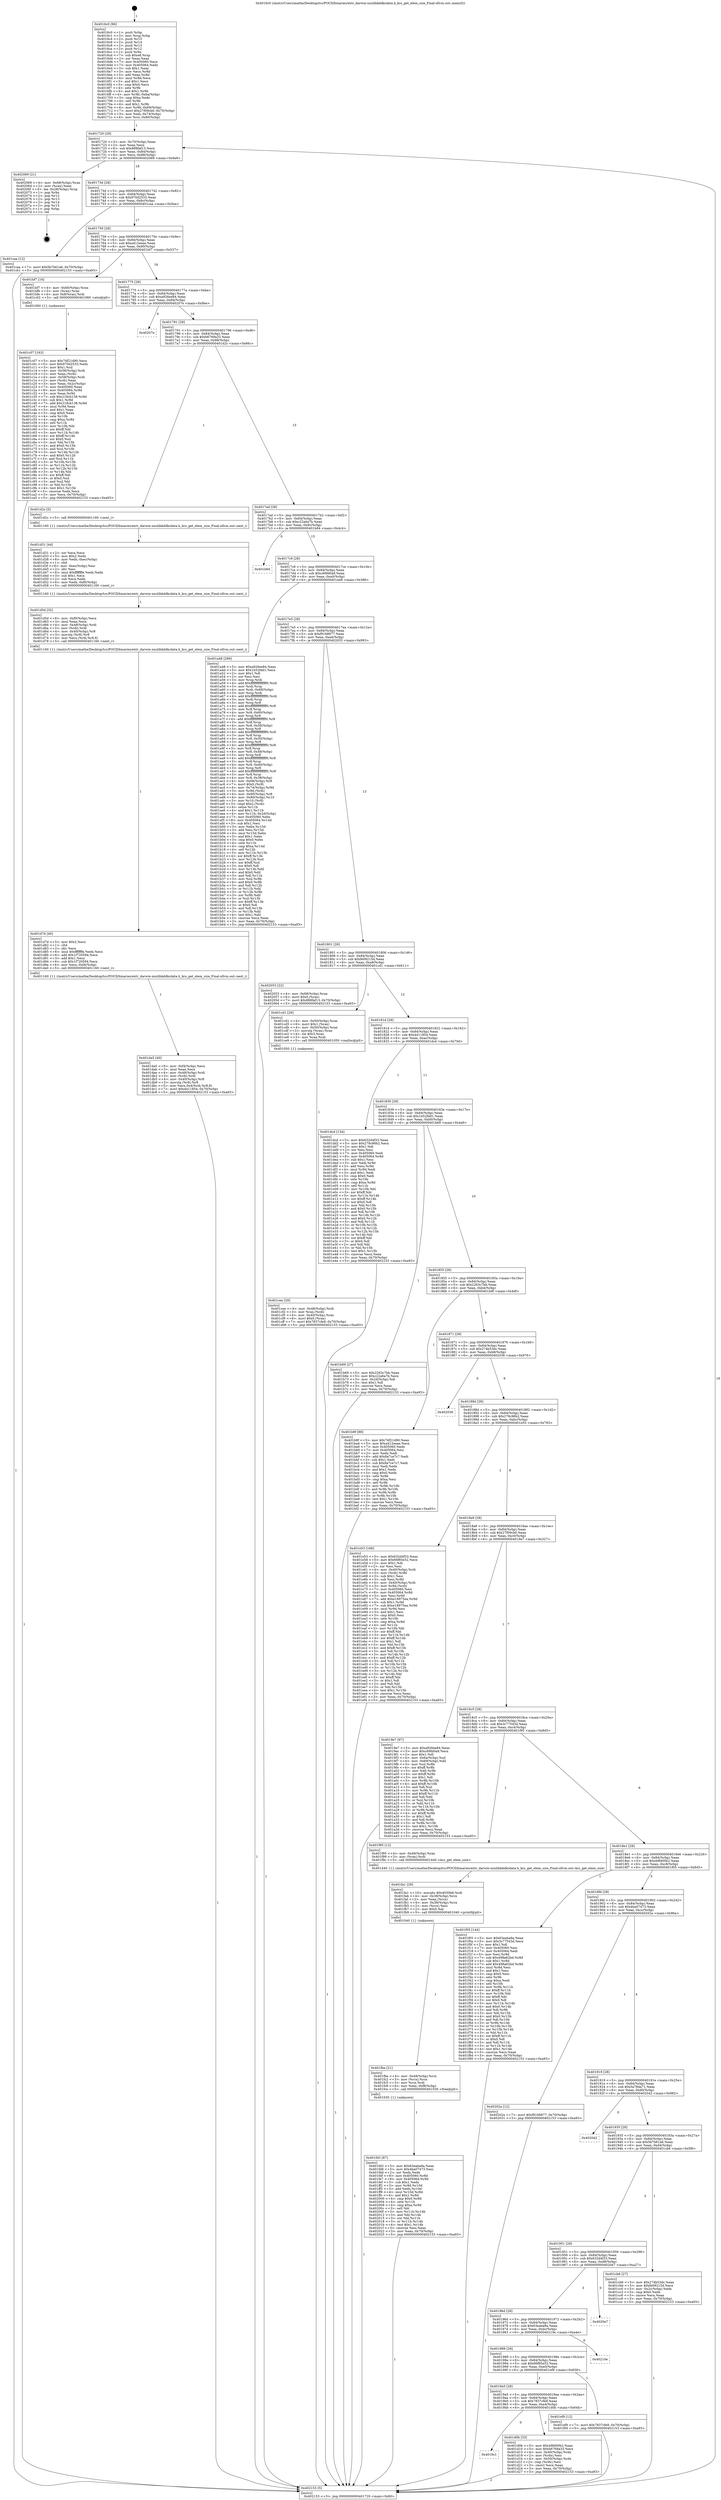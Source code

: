 digraph "0x4016c0" {
  label = "0x4016c0 (/mnt/c/Users/mathe/Desktop/tcc/POCII/binaries/extr_darwin-xnulibkddkcdata.h_kcs_get_elem_size_Final-ollvm.out::main(0))"
  labelloc = "t"
  node[shape=record]

  Entry [label="",width=0.3,height=0.3,shape=circle,fillcolor=black,style=filled]
  "0x401720" [label="{
     0x401720 [29]\l
     | [instrs]\l
     &nbsp;&nbsp;0x401720 \<+3\>: mov -0x70(%rbp),%eax\l
     &nbsp;&nbsp;0x401723 \<+2\>: mov %eax,%ecx\l
     &nbsp;&nbsp;0x401725 \<+6\>: sub $0x888faf13,%ecx\l
     &nbsp;&nbsp;0x40172b \<+6\>: mov %eax,-0x84(%rbp)\l
     &nbsp;&nbsp;0x401731 \<+6\>: mov %ecx,-0x88(%rbp)\l
     &nbsp;&nbsp;0x401737 \<+6\>: je 0000000000402069 \<main+0x9a9\>\l
  }"]
  "0x402069" [label="{
     0x402069 [21]\l
     | [instrs]\l
     &nbsp;&nbsp;0x402069 \<+4\>: mov -0x68(%rbp),%rax\l
     &nbsp;&nbsp;0x40206d \<+2\>: mov (%rax),%eax\l
     &nbsp;&nbsp;0x40206f \<+4\>: lea -0x28(%rbp),%rsp\l
     &nbsp;&nbsp;0x402073 \<+1\>: pop %rbx\l
     &nbsp;&nbsp;0x402074 \<+2\>: pop %r12\l
     &nbsp;&nbsp;0x402076 \<+2\>: pop %r13\l
     &nbsp;&nbsp;0x402078 \<+2\>: pop %r14\l
     &nbsp;&nbsp;0x40207a \<+2\>: pop %r15\l
     &nbsp;&nbsp;0x40207c \<+1\>: pop %rbp\l
     &nbsp;&nbsp;0x40207d \<+1\>: ret\l
  }"]
  "0x40173d" [label="{
     0x40173d [28]\l
     | [instrs]\l
     &nbsp;&nbsp;0x40173d \<+5\>: jmp 0000000000401742 \<main+0x82\>\l
     &nbsp;&nbsp;0x401742 \<+6\>: mov -0x84(%rbp),%eax\l
     &nbsp;&nbsp;0x401748 \<+5\>: sub $0x970d2533,%eax\l
     &nbsp;&nbsp;0x40174d \<+6\>: mov %eax,-0x8c(%rbp)\l
     &nbsp;&nbsp;0x401753 \<+6\>: je 0000000000401caa \<main+0x5ea\>\l
  }"]
  Exit [label="",width=0.3,height=0.3,shape=circle,fillcolor=black,style=filled,peripheries=2]
  "0x401caa" [label="{
     0x401caa [12]\l
     | [instrs]\l
     &nbsp;&nbsp;0x401caa \<+7\>: movl $0x5b7b61a6,-0x70(%rbp)\l
     &nbsp;&nbsp;0x401cb1 \<+5\>: jmp 0000000000402153 \<main+0xa93\>\l
  }"]
  "0x401759" [label="{
     0x401759 [28]\l
     | [instrs]\l
     &nbsp;&nbsp;0x401759 \<+5\>: jmp 000000000040175e \<main+0x9e\>\l
     &nbsp;&nbsp;0x40175e \<+6\>: mov -0x84(%rbp),%eax\l
     &nbsp;&nbsp;0x401764 \<+5\>: sub $0xa412eeae,%eax\l
     &nbsp;&nbsp;0x401769 \<+6\>: mov %eax,-0x90(%rbp)\l
     &nbsp;&nbsp;0x40176f \<+6\>: je 0000000000401bf7 \<main+0x537\>\l
  }"]
  "0x401fd3" [label="{
     0x401fd3 [87]\l
     | [instrs]\l
     &nbsp;&nbsp;0x401fd3 \<+5\>: mov $0x63eaba9a,%eax\l
     &nbsp;&nbsp;0x401fd8 \<+5\>: mov $0x4ba07473,%esi\l
     &nbsp;&nbsp;0x401fdd \<+2\>: xor %edx,%edx\l
     &nbsp;&nbsp;0x401fdf \<+8\>: mov 0x405060,%r8d\l
     &nbsp;&nbsp;0x401fe7 \<+8\>: mov 0x405064,%r9d\l
     &nbsp;&nbsp;0x401fef \<+3\>: sub $0x1,%edx\l
     &nbsp;&nbsp;0x401ff2 \<+3\>: mov %r8d,%r10d\l
     &nbsp;&nbsp;0x401ff5 \<+3\>: add %edx,%r10d\l
     &nbsp;&nbsp;0x401ff8 \<+4\>: imul %r10d,%r8d\l
     &nbsp;&nbsp;0x401ffc \<+4\>: and $0x1,%r8d\l
     &nbsp;&nbsp;0x402000 \<+4\>: cmp $0x0,%r8d\l
     &nbsp;&nbsp;0x402004 \<+4\>: sete %r11b\l
     &nbsp;&nbsp;0x402008 \<+4\>: cmp $0xa,%r9d\l
     &nbsp;&nbsp;0x40200c \<+3\>: setl %bl\l
     &nbsp;&nbsp;0x40200f \<+3\>: mov %r11b,%r14b\l
     &nbsp;&nbsp;0x402012 \<+3\>: and %bl,%r14b\l
     &nbsp;&nbsp;0x402015 \<+3\>: xor %bl,%r11b\l
     &nbsp;&nbsp;0x402018 \<+3\>: or %r11b,%r14b\l
     &nbsp;&nbsp;0x40201b \<+4\>: test $0x1,%r14b\l
     &nbsp;&nbsp;0x40201f \<+3\>: cmovne %esi,%eax\l
     &nbsp;&nbsp;0x402022 \<+3\>: mov %eax,-0x70(%rbp)\l
     &nbsp;&nbsp;0x402025 \<+5\>: jmp 0000000000402153 \<main+0xa93\>\l
  }"]
  "0x401bf7" [label="{
     0x401bf7 [16]\l
     | [instrs]\l
     &nbsp;&nbsp;0x401bf7 \<+4\>: mov -0x60(%rbp),%rax\l
     &nbsp;&nbsp;0x401bfb \<+3\>: mov (%rax),%rax\l
     &nbsp;&nbsp;0x401bfe \<+4\>: mov 0x8(%rax),%rdi\l
     &nbsp;&nbsp;0x401c02 \<+5\>: call 0000000000401060 \<atoi@plt\>\l
     | [calls]\l
     &nbsp;&nbsp;0x401060 \{1\} (unknown)\l
  }"]
  "0x401775" [label="{
     0x401775 [28]\l
     | [instrs]\l
     &nbsp;&nbsp;0x401775 \<+5\>: jmp 000000000040177a \<main+0xba\>\l
     &nbsp;&nbsp;0x40177a \<+6\>: mov -0x84(%rbp),%eax\l
     &nbsp;&nbsp;0x401780 \<+5\>: sub $0xa926ee84,%eax\l
     &nbsp;&nbsp;0x401785 \<+6\>: mov %eax,-0x94(%rbp)\l
     &nbsp;&nbsp;0x40178b \<+6\>: je 000000000040207e \<main+0x9be\>\l
  }"]
  "0x401fbe" [label="{
     0x401fbe [21]\l
     | [instrs]\l
     &nbsp;&nbsp;0x401fbe \<+4\>: mov -0x48(%rbp),%rcx\l
     &nbsp;&nbsp;0x401fc2 \<+3\>: mov (%rcx),%rcx\l
     &nbsp;&nbsp;0x401fc5 \<+3\>: mov %rcx,%rdi\l
     &nbsp;&nbsp;0x401fc8 \<+6\>: mov %eax,-0xf8(%rbp)\l
     &nbsp;&nbsp;0x401fce \<+5\>: call 0000000000401030 \<free@plt\>\l
     | [calls]\l
     &nbsp;&nbsp;0x401030 \{1\} (unknown)\l
  }"]
  "0x40207e" [label="{
     0x40207e\l
  }", style=dashed]
  "0x401791" [label="{
     0x401791 [28]\l
     | [instrs]\l
     &nbsp;&nbsp;0x401791 \<+5\>: jmp 0000000000401796 \<main+0xd6\>\l
     &nbsp;&nbsp;0x401796 \<+6\>: mov -0x84(%rbp),%eax\l
     &nbsp;&nbsp;0x40179c \<+5\>: sub $0xb6769a33,%eax\l
     &nbsp;&nbsp;0x4017a1 \<+6\>: mov %eax,-0x98(%rbp)\l
     &nbsp;&nbsp;0x4017a7 \<+6\>: je 0000000000401d2c \<main+0x66c\>\l
  }"]
  "0x401fa1" [label="{
     0x401fa1 [29]\l
     | [instrs]\l
     &nbsp;&nbsp;0x401fa1 \<+10\>: movabs $0x4030b6,%rdi\l
     &nbsp;&nbsp;0x401fab \<+4\>: mov -0x38(%rbp),%rcx\l
     &nbsp;&nbsp;0x401faf \<+2\>: mov %eax,(%rcx)\l
     &nbsp;&nbsp;0x401fb1 \<+4\>: mov -0x38(%rbp),%rcx\l
     &nbsp;&nbsp;0x401fb5 \<+2\>: mov (%rcx),%esi\l
     &nbsp;&nbsp;0x401fb7 \<+2\>: mov $0x0,%al\l
     &nbsp;&nbsp;0x401fb9 \<+5\>: call 0000000000401040 \<printf@plt\>\l
     | [calls]\l
     &nbsp;&nbsp;0x401040 \{1\} (unknown)\l
  }"]
  "0x401d2c" [label="{
     0x401d2c [5]\l
     | [instrs]\l
     &nbsp;&nbsp;0x401d2c \<+5\>: call 0000000000401160 \<next_i\>\l
     | [calls]\l
     &nbsp;&nbsp;0x401160 \{1\} (/mnt/c/Users/mathe/Desktop/tcc/POCII/binaries/extr_darwin-xnulibkddkcdata.h_kcs_get_elem_size_Final-ollvm.out::next_i)\l
  }"]
  "0x4017ad" [label="{
     0x4017ad [28]\l
     | [instrs]\l
     &nbsp;&nbsp;0x4017ad \<+5\>: jmp 00000000004017b2 \<main+0xf2\>\l
     &nbsp;&nbsp;0x4017b2 \<+6\>: mov -0x84(%rbp),%eax\l
     &nbsp;&nbsp;0x4017b8 \<+5\>: sub $0xc22a6a7b,%eax\l
     &nbsp;&nbsp;0x4017bd \<+6\>: mov %eax,-0x9c(%rbp)\l
     &nbsp;&nbsp;0x4017c3 \<+6\>: je 0000000000401b84 \<main+0x4c4\>\l
  }"]
  "0x401da5" [label="{
     0x401da5 [40]\l
     | [instrs]\l
     &nbsp;&nbsp;0x401da5 \<+6\>: mov -0xf4(%rbp),%ecx\l
     &nbsp;&nbsp;0x401dab \<+3\>: imul %eax,%ecx\l
     &nbsp;&nbsp;0x401dae \<+4\>: mov -0x48(%rbp),%rdi\l
     &nbsp;&nbsp;0x401db2 \<+3\>: mov (%rdi),%rdi\l
     &nbsp;&nbsp;0x401db5 \<+4\>: mov -0x40(%rbp),%r8\l
     &nbsp;&nbsp;0x401db9 \<+3\>: movslq (%r8),%r8\l
     &nbsp;&nbsp;0x401dbc \<+5\>: mov %ecx,0x4(%rdi,%r8,8)\l
     &nbsp;&nbsp;0x401dc1 \<+7\>: movl $0x4411854,-0x70(%rbp)\l
     &nbsp;&nbsp;0x401dc8 \<+5\>: jmp 0000000000402153 \<main+0xa93\>\l
  }"]
  "0x401b84" [label="{
     0x401b84\l
  }", style=dashed]
  "0x4017c9" [label="{
     0x4017c9 [28]\l
     | [instrs]\l
     &nbsp;&nbsp;0x4017c9 \<+5\>: jmp 00000000004017ce \<main+0x10e\>\l
     &nbsp;&nbsp;0x4017ce \<+6\>: mov -0x84(%rbp),%eax\l
     &nbsp;&nbsp;0x4017d4 \<+5\>: sub $0xc69fd0a9,%eax\l
     &nbsp;&nbsp;0x4017d9 \<+6\>: mov %eax,-0xa0(%rbp)\l
     &nbsp;&nbsp;0x4017df \<+6\>: je 0000000000401a48 \<main+0x388\>\l
  }"]
  "0x401d7d" [label="{
     0x401d7d [40]\l
     | [instrs]\l
     &nbsp;&nbsp;0x401d7d \<+5\>: mov $0x2,%ecx\l
     &nbsp;&nbsp;0x401d82 \<+1\>: cltd\l
     &nbsp;&nbsp;0x401d83 \<+2\>: idiv %ecx\l
     &nbsp;&nbsp;0x401d85 \<+6\>: imul $0xfffffffe,%edx,%ecx\l
     &nbsp;&nbsp;0x401d8b \<+6\>: add $0x1f720594,%ecx\l
     &nbsp;&nbsp;0x401d91 \<+3\>: add $0x1,%ecx\l
     &nbsp;&nbsp;0x401d94 \<+6\>: sub $0x1f720594,%ecx\l
     &nbsp;&nbsp;0x401d9a \<+6\>: mov %ecx,-0xf4(%rbp)\l
     &nbsp;&nbsp;0x401da0 \<+5\>: call 0000000000401160 \<next_i\>\l
     | [calls]\l
     &nbsp;&nbsp;0x401160 \{1\} (/mnt/c/Users/mathe/Desktop/tcc/POCII/binaries/extr_darwin-xnulibkddkcdata.h_kcs_get_elem_size_Final-ollvm.out::next_i)\l
  }"]
  "0x401a48" [label="{
     0x401a48 [289]\l
     | [instrs]\l
     &nbsp;&nbsp;0x401a48 \<+5\>: mov $0xa926ee84,%eax\l
     &nbsp;&nbsp;0x401a4d \<+5\>: mov $0x1b52fdd1,%ecx\l
     &nbsp;&nbsp;0x401a52 \<+2\>: mov $0x1,%dl\l
     &nbsp;&nbsp;0x401a54 \<+2\>: xor %esi,%esi\l
     &nbsp;&nbsp;0x401a56 \<+3\>: mov %rsp,%rdi\l
     &nbsp;&nbsp;0x401a59 \<+4\>: add $0xfffffffffffffff0,%rdi\l
     &nbsp;&nbsp;0x401a5d \<+3\>: mov %rdi,%rsp\l
     &nbsp;&nbsp;0x401a60 \<+4\>: mov %rdi,-0x68(%rbp)\l
     &nbsp;&nbsp;0x401a64 \<+3\>: mov %rsp,%rdi\l
     &nbsp;&nbsp;0x401a67 \<+4\>: add $0xfffffffffffffff0,%rdi\l
     &nbsp;&nbsp;0x401a6b \<+3\>: mov %rdi,%rsp\l
     &nbsp;&nbsp;0x401a6e \<+3\>: mov %rsp,%r8\l
     &nbsp;&nbsp;0x401a71 \<+4\>: add $0xfffffffffffffff0,%r8\l
     &nbsp;&nbsp;0x401a75 \<+3\>: mov %r8,%rsp\l
     &nbsp;&nbsp;0x401a78 \<+4\>: mov %r8,-0x60(%rbp)\l
     &nbsp;&nbsp;0x401a7c \<+3\>: mov %rsp,%r8\l
     &nbsp;&nbsp;0x401a7f \<+4\>: add $0xfffffffffffffff0,%r8\l
     &nbsp;&nbsp;0x401a83 \<+3\>: mov %r8,%rsp\l
     &nbsp;&nbsp;0x401a86 \<+4\>: mov %r8,-0x58(%rbp)\l
     &nbsp;&nbsp;0x401a8a \<+3\>: mov %rsp,%r8\l
     &nbsp;&nbsp;0x401a8d \<+4\>: add $0xfffffffffffffff0,%r8\l
     &nbsp;&nbsp;0x401a91 \<+3\>: mov %r8,%rsp\l
     &nbsp;&nbsp;0x401a94 \<+4\>: mov %r8,-0x50(%rbp)\l
     &nbsp;&nbsp;0x401a98 \<+3\>: mov %rsp,%r8\l
     &nbsp;&nbsp;0x401a9b \<+4\>: add $0xfffffffffffffff0,%r8\l
     &nbsp;&nbsp;0x401a9f \<+3\>: mov %r8,%rsp\l
     &nbsp;&nbsp;0x401aa2 \<+4\>: mov %r8,-0x48(%rbp)\l
     &nbsp;&nbsp;0x401aa6 \<+3\>: mov %rsp,%r8\l
     &nbsp;&nbsp;0x401aa9 \<+4\>: add $0xfffffffffffffff0,%r8\l
     &nbsp;&nbsp;0x401aad \<+3\>: mov %r8,%rsp\l
     &nbsp;&nbsp;0x401ab0 \<+4\>: mov %r8,-0x40(%rbp)\l
     &nbsp;&nbsp;0x401ab4 \<+3\>: mov %rsp,%r8\l
     &nbsp;&nbsp;0x401ab7 \<+4\>: add $0xfffffffffffffff0,%r8\l
     &nbsp;&nbsp;0x401abb \<+3\>: mov %r8,%rsp\l
     &nbsp;&nbsp;0x401abe \<+4\>: mov %r8,-0x38(%rbp)\l
     &nbsp;&nbsp;0x401ac2 \<+4\>: mov -0x68(%rbp),%r8\l
     &nbsp;&nbsp;0x401ac6 \<+7\>: movl $0x0,(%r8)\l
     &nbsp;&nbsp;0x401acd \<+4\>: mov -0x74(%rbp),%r9d\l
     &nbsp;&nbsp;0x401ad1 \<+3\>: mov %r9d,(%rdi)\l
     &nbsp;&nbsp;0x401ad4 \<+4\>: mov -0x60(%rbp),%r8\l
     &nbsp;&nbsp;0x401ad8 \<+4\>: mov -0x80(%rbp),%r10\l
     &nbsp;&nbsp;0x401adc \<+3\>: mov %r10,(%r8)\l
     &nbsp;&nbsp;0x401adf \<+3\>: cmpl $0x2,(%rdi)\l
     &nbsp;&nbsp;0x401ae2 \<+4\>: setne %r11b\l
     &nbsp;&nbsp;0x401ae6 \<+4\>: and $0x1,%r11b\l
     &nbsp;&nbsp;0x401aea \<+4\>: mov %r11b,-0x2d(%rbp)\l
     &nbsp;&nbsp;0x401aee \<+7\>: mov 0x405060,%ebx\l
     &nbsp;&nbsp;0x401af5 \<+8\>: mov 0x405064,%r14d\l
     &nbsp;&nbsp;0x401afd \<+3\>: sub $0x1,%esi\l
     &nbsp;&nbsp;0x401b00 \<+3\>: mov %ebx,%r15d\l
     &nbsp;&nbsp;0x401b03 \<+3\>: add %esi,%r15d\l
     &nbsp;&nbsp;0x401b06 \<+4\>: imul %r15d,%ebx\l
     &nbsp;&nbsp;0x401b0a \<+3\>: and $0x1,%ebx\l
     &nbsp;&nbsp;0x401b0d \<+3\>: cmp $0x0,%ebx\l
     &nbsp;&nbsp;0x401b10 \<+4\>: sete %r11b\l
     &nbsp;&nbsp;0x401b14 \<+4\>: cmp $0xa,%r14d\l
     &nbsp;&nbsp;0x401b18 \<+4\>: setl %r12b\l
     &nbsp;&nbsp;0x401b1c \<+3\>: mov %r11b,%r13b\l
     &nbsp;&nbsp;0x401b1f \<+4\>: xor $0xff,%r13b\l
     &nbsp;&nbsp;0x401b23 \<+3\>: mov %r12b,%sil\l
     &nbsp;&nbsp;0x401b26 \<+4\>: xor $0xff,%sil\l
     &nbsp;&nbsp;0x401b2a \<+3\>: xor $0x0,%dl\l
     &nbsp;&nbsp;0x401b2d \<+3\>: mov %r13b,%dil\l
     &nbsp;&nbsp;0x401b30 \<+4\>: and $0x0,%dil\l
     &nbsp;&nbsp;0x401b34 \<+3\>: and %dl,%r11b\l
     &nbsp;&nbsp;0x401b37 \<+3\>: mov %sil,%r8b\l
     &nbsp;&nbsp;0x401b3a \<+4\>: and $0x0,%r8b\l
     &nbsp;&nbsp;0x401b3e \<+3\>: and %dl,%r12b\l
     &nbsp;&nbsp;0x401b41 \<+3\>: or %r11b,%dil\l
     &nbsp;&nbsp;0x401b44 \<+3\>: or %r12b,%r8b\l
     &nbsp;&nbsp;0x401b47 \<+3\>: xor %r8b,%dil\l
     &nbsp;&nbsp;0x401b4a \<+3\>: or %sil,%r13b\l
     &nbsp;&nbsp;0x401b4d \<+4\>: xor $0xff,%r13b\l
     &nbsp;&nbsp;0x401b51 \<+3\>: or $0x0,%dl\l
     &nbsp;&nbsp;0x401b54 \<+3\>: and %dl,%r13b\l
     &nbsp;&nbsp;0x401b57 \<+3\>: or %r13b,%dil\l
     &nbsp;&nbsp;0x401b5a \<+4\>: test $0x1,%dil\l
     &nbsp;&nbsp;0x401b5e \<+3\>: cmovne %ecx,%eax\l
     &nbsp;&nbsp;0x401b61 \<+3\>: mov %eax,-0x70(%rbp)\l
     &nbsp;&nbsp;0x401b64 \<+5\>: jmp 0000000000402153 \<main+0xa93\>\l
  }"]
  "0x4017e5" [label="{
     0x4017e5 [28]\l
     | [instrs]\l
     &nbsp;&nbsp;0x4017e5 \<+5\>: jmp 00000000004017ea \<main+0x12a\>\l
     &nbsp;&nbsp;0x4017ea \<+6\>: mov -0x84(%rbp),%eax\l
     &nbsp;&nbsp;0x4017f0 \<+5\>: sub $0xf9168977,%eax\l
     &nbsp;&nbsp;0x4017f5 \<+6\>: mov %eax,-0xa4(%rbp)\l
     &nbsp;&nbsp;0x4017fb \<+6\>: je 0000000000402053 \<main+0x993\>\l
  }"]
  "0x401d5d" [label="{
     0x401d5d [32]\l
     | [instrs]\l
     &nbsp;&nbsp;0x401d5d \<+6\>: mov -0xf0(%rbp),%ecx\l
     &nbsp;&nbsp;0x401d63 \<+3\>: imul %eax,%ecx\l
     &nbsp;&nbsp;0x401d66 \<+4\>: mov -0x48(%rbp),%rdi\l
     &nbsp;&nbsp;0x401d6a \<+3\>: mov (%rdi),%rdi\l
     &nbsp;&nbsp;0x401d6d \<+4\>: mov -0x40(%rbp),%r8\l
     &nbsp;&nbsp;0x401d71 \<+3\>: movslq (%r8),%r8\l
     &nbsp;&nbsp;0x401d74 \<+4\>: mov %ecx,(%rdi,%r8,8)\l
     &nbsp;&nbsp;0x401d78 \<+5\>: call 0000000000401160 \<next_i\>\l
     | [calls]\l
     &nbsp;&nbsp;0x401160 \{1\} (/mnt/c/Users/mathe/Desktop/tcc/POCII/binaries/extr_darwin-xnulibkddkcdata.h_kcs_get_elem_size_Final-ollvm.out::next_i)\l
  }"]
  "0x402053" [label="{
     0x402053 [22]\l
     | [instrs]\l
     &nbsp;&nbsp;0x402053 \<+4\>: mov -0x68(%rbp),%rax\l
     &nbsp;&nbsp;0x402057 \<+6\>: movl $0x0,(%rax)\l
     &nbsp;&nbsp;0x40205d \<+7\>: movl $0x888faf13,-0x70(%rbp)\l
     &nbsp;&nbsp;0x402064 \<+5\>: jmp 0000000000402153 \<main+0xa93\>\l
  }"]
  "0x401801" [label="{
     0x401801 [28]\l
     | [instrs]\l
     &nbsp;&nbsp;0x401801 \<+5\>: jmp 0000000000401806 \<main+0x146\>\l
     &nbsp;&nbsp;0x401806 \<+6\>: mov -0x84(%rbp),%eax\l
     &nbsp;&nbsp;0x40180c \<+5\>: sub $0xfe09215d,%eax\l
     &nbsp;&nbsp;0x401811 \<+6\>: mov %eax,-0xa8(%rbp)\l
     &nbsp;&nbsp;0x401817 \<+6\>: je 0000000000401cd1 \<main+0x611\>\l
  }"]
  "0x401d31" [label="{
     0x401d31 [44]\l
     | [instrs]\l
     &nbsp;&nbsp;0x401d31 \<+2\>: xor %ecx,%ecx\l
     &nbsp;&nbsp;0x401d33 \<+5\>: mov $0x2,%edx\l
     &nbsp;&nbsp;0x401d38 \<+6\>: mov %edx,-0xec(%rbp)\l
     &nbsp;&nbsp;0x401d3e \<+1\>: cltd\l
     &nbsp;&nbsp;0x401d3f \<+6\>: mov -0xec(%rbp),%esi\l
     &nbsp;&nbsp;0x401d45 \<+2\>: idiv %esi\l
     &nbsp;&nbsp;0x401d47 \<+6\>: imul $0xfffffffe,%edx,%edx\l
     &nbsp;&nbsp;0x401d4d \<+3\>: sub $0x1,%ecx\l
     &nbsp;&nbsp;0x401d50 \<+2\>: sub %ecx,%edx\l
     &nbsp;&nbsp;0x401d52 \<+6\>: mov %edx,-0xf0(%rbp)\l
     &nbsp;&nbsp;0x401d58 \<+5\>: call 0000000000401160 \<next_i\>\l
     | [calls]\l
     &nbsp;&nbsp;0x401160 \{1\} (/mnt/c/Users/mathe/Desktop/tcc/POCII/binaries/extr_darwin-xnulibkddkcdata.h_kcs_get_elem_size_Final-ollvm.out::next_i)\l
  }"]
  "0x401cd1" [label="{
     0x401cd1 [29]\l
     | [instrs]\l
     &nbsp;&nbsp;0x401cd1 \<+4\>: mov -0x50(%rbp),%rax\l
     &nbsp;&nbsp;0x401cd5 \<+6\>: movl $0x1,(%rax)\l
     &nbsp;&nbsp;0x401cdb \<+4\>: mov -0x50(%rbp),%rax\l
     &nbsp;&nbsp;0x401cdf \<+3\>: movslq (%rax),%rax\l
     &nbsp;&nbsp;0x401ce2 \<+4\>: shl $0x3,%rax\l
     &nbsp;&nbsp;0x401ce6 \<+3\>: mov %rax,%rdi\l
     &nbsp;&nbsp;0x401ce9 \<+5\>: call 0000000000401050 \<malloc@plt\>\l
     | [calls]\l
     &nbsp;&nbsp;0x401050 \{1\} (unknown)\l
  }"]
  "0x40181d" [label="{
     0x40181d [28]\l
     | [instrs]\l
     &nbsp;&nbsp;0x40181d \<+5\>: jmp 0000000000401822 \<main+0x162\>\l
     &nbsp;&nbsp;0x401822 \<+6\>: mov -0x84(%rbp),%eax\l
     &nbsp;&nbsp;0x401828 \<+5\>: sub $0x4411854,%eax\l
     &nbsp;&nbsp;0x40182d \<+6\>: mov %eax,-0xac(%rbp)\l
     &nbsp;&nbsp;0x401833 \<+6\>: je 0000000000401dcd \<main+0x70d\>\l
  }"]
  "0x4019c1" [label="{
     0x4019c1\l
  }", style=dashed]
  "0x401dcd" [label="{
     0x401dcd [134]\l
     | [instrs]\l
     &nbsp;&nbsp;0x401dcd \<+5\>: mov $0x632d4f33,%eax\l
     &nbsp;&nbsp;0x401dd2 \<+5\>: mov $0x278c96b2,%ecx\l
     &nbsp;&nbsp;0x401dd7 \<+2\>: mov $0x1,%dl\l
     &nbsp;&nbsp;0x401dd9 \<+2\>: xor %esi,%esi\l
     &nbsp;&nbsp;0x401ddb \<+7\>: mov 0x405060,%edi\l
     &nbsp;&nbsp;0x401de2 \<+8\>: mov 0x405064,%r8d\l
     &nbsp;&nbsp;0x401dea \<+3\>: sub $0x1,%esi\l
     &nbsp;&nbsp;0x401ded \<+3\>: mov %edi,%r9d\l
     &nbsp;&nbsp;0x401df0 \<+3\>: add %esi,%r9d\l
     &nbsp;&nbsp;0x401df3 \<+4\>: imul %r9d,%edi\l
     &nbsp;&nbsp;0x401df7 \<+3\>: and $0x1,%edi\l
     &nbsp;&nbsp;0x401dfa \<+3\>: cmp $0x0,%edi\l
     &nbsp;&nbsp;0x401dfd \<+4\>: sete %r10b\l
     &nbsp;&nbsp;0x401e01 \<+4\>: cmp $0xa,%r8d\l
     &nbsp;&nbsp;0x401e05 \<+4\>: setl %r11b\l
     &nbsp;&nbsp;0x401e09 \<+3\>: mov %r10b,%bl\l
     &nbsp;&nbsp;0x401e0c \<+3\>: xor $0xff,%bl\l
     &nbsp;&nbsp;0x401e0f \<+3\>: mov %r11b,%r14b\l
     &nbsp;&nbsp;0x401e12 \<+4\>: xor $0xff,%r14b\l
     &nbsp;&nbsp;0x401e16 \<+3\>: xor $0x0,%dl\l
     &nbsp;&nbsp;0x401e19 \<+3\>: mov %bl,%r15b\l
     &nbsp;&nbsp;0x401e1c \<+4\>: and $0x0,%r15b\l
     &nbsp;&nbsp;0x401e20 \<+3\>: and %dl,%r10b\l
     &nbsp;&nbsp;0x401e23 \<+3\>: mov %r14b,%r12b\l
     &nbsp;&nbsp;0x401e26 \<+4\>: and $0x0,%r12b\l
     &nbsp;&nbsp;0x401e2a \<+3\>: and %dl,%r11b\l
     &nbsp;&nbsp;0x401e2d \<+3\>: or %r10b,%r15b\l
     &nbsp;&nbsp;0x401e30 \<+3\>: or %r11b,%r12b\l
     &nbsp;&nbsp;0x401e33 \<+3\>: xor %r12b,%r15b\l
     &nbsp;&nbsp;0x401e36 \<+3\>: or %r14b,%bl\l
     &nbsp;&nbsp;0x401e39 \<+3\>: xor $0xff,%bl\l
     &nbsp;&nbsp;0x401e3c \<+3\>: or $0x0,%dl\l
     &nbsp;&nbsp;0x401e3f \<+2\>: and %dl,%bl\l
     &nbsp;&nbsp;0x401e41 \<+3\>: or %bl,%r15b\l
     &nbsp;&nbsp;0x401e44 \<+4\>: test $0x1,%r15b\l
     &nbsp;&nbsp;0x401e48 \<+3\>: cmovne %ecx,%eax\l
     &nbsp;&nbsp;0x401e4b \<+3\>: mov %eax,-0x70(%rbp)\l
     &nbsp;&nbsp;0x401e4e \<+5\>: jmp 0000000000402153 \<main+0xa93\>\l
  }"]
  "0x401839" [label="{
     0x401839 [28]\l
     | [instrs]\l
     &nbsp;&nbsp;0x401839 \<+5\>: jmp 000000000040183e \<main+0x17e\>\l
     &nbsp;&nbsp;0x40183e \<+6\>: mov -0x84(%rbp),%eax\l
     &nbsp;&nbsp;0x401844 \<+5\>: sub $0x1b52fdd1,%eax\l
     &nbsp;&nbsp;0x401849 \<+6\>: mov %eax,-0xb0(%rbp)\l
     &nbsp;&nbsp;0x40184f \<+6\>: je 0000000000401b69 \<main+0x4a9\>\l
  }"]
  "0x401d0b" [label="{
     0x401d0b [33]\l
     | [instrs]\l
     &nbsp;&nbsp;0x401d0b \<+5\>: mov $0x49fd00b2,%eax\l
     &nbsp;&nbsp;0x401d10 \<+5\>: mov $0xb6769a33,%ecx\l
     &nbsp;&nbsp;0x401d15 \<+4\>: mov -0x40(%rbp),%rdx\l
     &nbsp;&nbsp;0x401d19 \<+2\>: mov (%rdx),%esi\l
     &nbsp;&nbsp;0x401d1b \<+4\>: mov -0x50(%rbp),%rdx\l
     &nbsp;&nbsp;0x401d1f \<+2\>: cmp (%rdx),%esi\l
     &nbsp;&nbsp;0x401d21 \<+3\>: cmovl %ecx,%eax\l
     &nbsp;&nbsp;0x401d24 \<+3\>: mov %eax,-0x70(%rbp)\l
     &nbsp;&nbsp;0x401d27 \<+5\>: jmp 0000000000402153 \<main+0xa93\>\l
  }"]
  "0x401b69" [label="{
     0x401b69 [27]\l
     | [instrs]\l
     &nbsp;&nbsp;0x401b69 \<+5\>: mov $0x2263c7bb,%eax\l
     &nbsp;&nbsp;0x401b6e \<+5\>: mov $0xc22a6a7b,%ecx\l
     &nbsp;&nbsp;0x401b73 \<+3\>: mov -0x2d(%rbp),%dl\l
     &nbsp;&nbsp;0x401b76 \<+3\>: test $0x1,%dl\l
     &nbsp;&nbsp;0x401b79 \<+3\>: cmovne %ecx,%eax\l
     &nbsp;&nbsp;0x401b7c \<+3\>: mov %eax,-0x70(%rbp)\l
     &nbsp;&nbsp;0x401b7f \<+5\>: jmp 0000000000402153 \<main+0xa93\>\l
  }"]
  "0x401855" [label="{
     0x401855 [28]\l
     | [instrs]\l
     &nbsp;&nbsp;0x401855 \<+5\>: jmp 000000000040185a \<main+0x19a\>\l
     &nbsp;&nbsp;0x40185a \<+6\>: mov -0x84(%rbp),%eax\l
     &nbsp;&nbsp;0x401860 \<+5\>: sub $0x2263c7bb,%eax\l
     &nbsp;&nbsp;0x401865 \<+6\>: mov %eax,-0xb4(%rbp)\l
     &nbsp;&nbsp;0x40186b \<+6\>: je 0000000000401b9f \<main+0x4df\>\l
  }"]
  "0x4019a5" [label="{
     0x4019a5 [28]\l
     | [instrs]\l
     &nbsp;&nbsp;0x4019a5 \<+5\>: jmp 00000000004019aa \<main+0x2ea\>\l
     &nbsp;&nbsp;0x4019aa \<+6\>: mov -0x84(%rbp),%eax\l
     &nbsp;&nbsp;0x4019b0 \<+5\>: sub $0x7837cfe9,%eax\l
     &nbsp;&nbsp;0x4019b5 \<+6\>: mov %eax,-0xe4(%rbp)\l
     &nbsp;&nbsp;0x4019bb \<+6\>: je 0000000000401d0b \<main+0x64b\>\l
  }"]
  "0x401b9f" [label="{
     0x401b9f [88]\l
     | [instrs]\l
     &nbsp;&nbsp;0x401b9f \<+5\>: mov $0x7df21d90,%eax\l
     &nbsp;&nbsp;0x401ba4 \<+5\>: mov $0xa412eeae,%ecx\l
     &nbsp;&nbsp;0x401ba9 \<+7\>: mov 0x405060,%edx\l
     &nbsp;&nbsp;0x401bb0 \<+7\>: mov 0x405064,%esi\l
     &nbsp;&nbsp;0x401bb7 \<+2\>: mov %edx,%edi\l
     &nbsp;&nbsp;0x401bb9 \<+6\>: add $0x8a7ce7c7,%edi\l
     &nbsp;&nbsp;0x401bbf \<+3\>: sub $0x1,%edi\l
     &nbsp;&nbsp;0x401bc2 \<+6\>: sub $0x8a7ce7c7,%edi\l
     &nbsp;&nbsp;0x401bc8 \<+3\>: imul %edi,%edx\l
     &nbsp;&nbsp;0x401bcb \<+3\>: and $0x1,%edx\l
     &nbsp;&nbsp;0x401bce \<+3\>: cmp $0x0,%edx\l
     &nbsp;&nbsp;0x401bd1 \<+4\>: sete %r8b\l
     &nbsp;&nbsp;0x401bd5 \<+3\>: cmp $0xa,%esi\l
     &nbsp;&nbsp;0x401bd8 \<+4\>: setl %r9b\l
     &nbsp;&nbsp;0x401bdc \<+3\>: mov %r8b,%r10b\l
     &nbsp;&nbsp;0x401bdf \<+3\>: and %r9b,%r10b\l
     &nbsp;&nbsp;0x401be2 \<+3\>: xor %r9b,%r8b\l
     &nbsp;&nbsp;0x401be5 \<+3\>: or %r8b,%r10b\l
     &nbsp;&nbsp;0x401be8 \<+4\>: test $0x1,%r10b\l
     &nbsp;&nbsp;0x401bec \<+3\>: cmovne %ecx,%eax\l
     &nbsp;&nbsp;0x401bef \<+3\>: mov %eax,-0x70(%rbp)\l
     &nbsp;&nbsp;0x401bf2 \<+5\>: jmp 0000000000402153 \<main+0xa93\>\l
  }"]
  "0x401871" [label="{
     0x401871 [28]\l
     | [instrs]\l
     &nbsp;&nbsp;0x401871 \<+5\>: jmp 0000000000401876 \<main+0x1b6\>\l
     &nbsp;&nbsp;0x401876 \<+6\>: mov -0x84(%rbp),%eax\l
     &nbsp;&nbsp;0x40187c \<+5\>: sub $0x274b53dc,%eax\l
     &nbsp;&nbsp;0x401881 \<+6\>: mov %eax,-0xb8(%rbp)\l
     &nbsp;&nbsp;0x401887 \<+6\>: je 0000000000402036 \<main+0x976\>\l
  }"]
  "0x401ef9" [label="{
     0x401ef9 [12]\l
     | [instrs]\l
     &nbsp;&nbsp;0x401ef9 \<+7\>: movl $0x7837cfe9,-0x70(%rbp)\l
     &nbsp;&nbsp;0x401f00 \<+5\>: jmp 0000000000402153 \<main+0xa93\>\l
  }"]
  "0x402036" [label="{
     0x402036\l
  }", style=dashed]
  "0x40188d" [label="{
     0x40188d [28]\l
     | [instrs]\l
     &nbsp;&nbsp;0x40188d \<+5\>: jmp 0000000000401892 \<main+0x1d2\>\l
     &nbsp;&nbsp;0x401892 \<+6\>: mov -0x84(%rbp),%eax\l
     &nbsp;&nbsp;0x401898 \<+5\>: sub $0x278c96b2,%eax\l
     &nbsp;&nbsp;0x40189d \<+6\>: mov %eax,-0xbc(%rbp)\l
     &nbsp;&nbsp;0x4018a3 \<+6\>: je 0000000000401e53 \<main+0x793\>\l
  }"]
  "0x401989" [label="{
     0x401989 [28]\l
     | [instrs]\l
     &nbsp;&nbsp;0x401989 \<+5\>: jmp 000000000040198e \<main+0x2ce\>\l
     &nbsp;&nbsp;0x40198e \<+6\>: mov -0x84(%rbp),%eax\l
     &nbsp;&nbsp;0x401994 \<+5\>: sub $0x66f85e52,%eax\l
     &nbsp;&nbsp;0x401999 \<+6\>: mov %eax,-0xe0(%rbp)\l
     &nbsp;&nbsp;0x40199f \<+6\>: je 0000000000401ef9 \<main+0x839\>\l
  }"]
  "0x401e53" [label="{
     0x401e53 [166]\l
     | [instrs]\l
     &nbsp;&nbsp;0x401e53 \<+5\>: mov $0x632d4f33,%eax\l
     &nbsp;&nbsp;0x401e58 \<+5\>: mov $0x66f85e52,%ecx\l
     &nbsp;&nbsp;0x401e5d \<+2\>: mov $0x1,%dl\l
     &nbsp;&nbsp;0x401e5f \<+2\>: xor %esi,%esi\l
     &nbsp;&nbsp;0x401e61 \<+4\>: mov -0x40(%rbp),%rdi\l
     &nbsp;&nbsp;0x401e65 \<+3\>: mov (%rdi),%r8d\l
     &nbsp;&nbsp;0x401e68 \<+3\>: sub $0x1,%esi\l
     &nbsp;&nbsp;0x401e6b \<+3\>: sub %esi,%r8d\l
     &nbsp;&nbsp;0x401e6e \<+4\>: mov -0x40(%rbp),%rdi\l
     &nbsp;&nbsp;0x401e72 \<+3\>: mov %r8d,(%rdi)\l
     &nbsp;&nbsp;0x401e75 \<+7\>: mov 0x405060,%esi\l
     &nbsp;&nbsp;0x401e7c \<+8\>: mov 0x405064,%r8d\l
     &nbsp;&nbsp;0x401e84 \<+3\>: mov %esi,%r9d\l
     &nbsp;&nbsp;0x401e87 \<+7\>: add $0xe18975ea,%r9d\l
     &nbsp;&nbsp;0x401e8e \<+4\>: sub $0x1,%r9d\l
     &nbsp;&nbsp;0x401e92 \<+7\>: sub $0xe18975ea,%r9d\l
     &nbsp;&nbsp;0x401e99 \<+4\>: imul %r9d,%esi\l
     &nbsp;&nbsp;0x401e9d \<+3\>: and $0x1,%esi\l
     &nbsp;&nbsp;0x401ea0 \<+3\>: cmp $0x0,%esi\l
     &nbsp;&nbsp;0x401ea3 \<+4\>: sete %r10b\l
     &nbsp;&nbsp;0x401ea7 \<+4\>: cmp $0xa,%r8d\l
     &nbsp;&nbsp;0x401eab \<+4\>: setl %r11b\l
     &nbsp;&nbsp;0x401eaf \<+3\>: mov %r10b,%bl\l
     &nbsp;&nbsp;0x401eb2 \<+3\>: xor $0xff,%bl\l
     &nbsp;&nbsp;0x401eb5 \<+3\>: mov %r11b,%r14b\l
     &nbsp;&nbsp;0x401eb8 \<+4\>: xor $0xff,%r14b\l
     &nbsp;&nbsp;0x401ebc \<+3\>: xor $0x1,%dl\l
     &nbsp;&nbsp;0x401ebf \<+3\>: mov %bl,%r15b\l
     &nbsp;&nbsp;0x401ec2 \<+4\>: and $0xff,%r15b\l
     &nbsp;&nbsp;0x401ec6 \<+3\>: and %dl,%r10b\l
     &nbsp;&nbsp;0x401ec9 \<+3\>: mov %r14b,%r12b\l
     &nbsp;&nbsp;0x401ecc \<+4\>: and $0xff,%r12b\l
     &nbsp;&nbsp;0x401ed0 \<+3\>: and %dl,%r11b\l
     &nbsp;&nbsp;0x401ed3 \<+3\>: or %r10b,%r15b\l
     &nbsp;&nbsp;0x401ed6 \<+3\>: or %r11b,%r12b\l
     &nbsp;&nbsp;0x401ed9 \<+3\>: xor %r12b,%r15b\l
     &nbsp;&nbsp;0x401edc \<+3\>: or %r14b,%bl\l
     &nbsp;&nbsp;0x401edf \<+3\>: xor $0xff,%bl\l
     &nbsp;&nbsp;0x401ee2 \<+3\>: or $0x1,%dl\l
     &nbsp;&nbsp;0x401ee5 \<+2\>: and %dl,%bl\l
     &nbsp;&nbsp;0x401ee7 \<+3\>: or %bl,%r15b\l
     &nbsp;&nbsp;0x401eea \<+4\>: test $0x1,%r15b\l
     &nbsp;&nbsp;0x401eee \<+3\>: cmovne %ecx,%eax\l
     &nbsp;&nbsp;0x401ef1 \<+3\>: mov %eax,-0x70(%rbp)\l
     &nbsp;&nbsp;0x401ef4 \<+5\>: jmp 0000000000402153 \<main+0xa93\>\l
  }"]
  "0x4018a9" [label="{
     0x4018a9 [28]\l
     | [instrs]\l
     &nbsp;&nbsp;0x4018a9 \<+5\>: jmp 00000000004018ae \<main+0x1ee\>\l
     &nbsp;&nbsp;0x4018ae \<+6\>: mov -0x84(%rbp),%eax\l
     &nbsp;&nbsp;0x4018b4 \<+5\>: sub $0x27f09cb0,%eax\l
     &nbsp;&nbsp;0x4018b9 \<+6\>: mov %eax,-0xc0(%rbp)\l
     &nbsp;&nbsp;0x4018bf \<+6\>: je 00000000004019e7 \<main+0x327\>\l
  }"]
  "0x40210e" [label="{
     0x40210e\l
  }", style=dashed]
  "0x4019e7" [label="{
     0x4019e7 [97]\l
     | [instrs]\l
     &nbsp;&nbsp;0x4019e7 \<+5\>: mov $0xa926ee84,%eax\l
     &nbsp;&nbsp;0x4019ec \<+5\>: mov $0xc69fd0a9,%ecx\l
     &nbsp;&nbsp;0x4019f1 \<+2\>: mov $0x1,%dl\l
     &nbsp;&nbsp;0x4019f3 \<+4\>: mov -0x6a(%rbp),%sil\l
     &nbsp;&nbsp;0x4019f7 \<+4\>: mov -0x69(%rbp),%dil\l
     &nbsp;&nbsp;0x4019fb \<+3\>: mov %sil,%r8b\l
     &nbsp;&nbsp;0x4019fe \<+4\>: xor $0xff,%r8b\l
     &nbsp;&nbsp;0x401a02 \<+3\>: mov %dil,%r9b\l
     &nbsp;&nbsp;0x401a05 \<+4\>: xor $0xff,%r9b\l
     &nbsp;&nbsp;0x401a09 \<+3\>: xor $0x1,%dl\l
     &nbsp;&nbsp;0x401a0c \<+3\>: mov %r8b,%r10b\l
     &nbsp;&nbsp;0x401a0f \<+4\>: and $0xff,%r10b\l
     &nbsp;&nbsp;0x401a13 \<+3\>: and %dl,%sil\l
     &nbsp;&nbsp;0x401a16 \<+3\>: mov %r9b,%r11b\l
     &nbsp;&nbsp;0x401a19 \<+4\>: and $0xff,%r11b\l
     &nbsp;&nbsp;0x401a1d \<+3\>: and %dl,%dil\l
     &nbsp;&nbsp;0x401a20 \<+3\>: or %sil,%r10b\l
     &nbsp;&nbsp;0x401a23 \<+3\>: or %dil,%r11b\l
     &nbsp;&nbsp;0x401a26 \<+3\>: xor %r11b,%r10b\l
     &nbsp;&nbsp;0x401a29 \<+3\>: or %r9b,%r8b\l
     &nbsp;&nbsp;0x401a2c \<+4\>: xor $0xff,%r8b\l
     &nbsp;&nbsp;0x401a30 \<+3\>: or $0x1,%dl\l
     &nbsp;&nbsp;0x401a33 \<+3\>: and %dl,%r8b\l
     &nbsp;&nbsp;0x401a36 \<+3\>: or %r8b,%r10b\l
     &nbsp;&nbsp;0x401a39 \<+4\>: test $0x1,%r10b\l
     &nbsp;&nbsp;0x401a3d \<+3\>: cmovne %ecx,%eax\l
     &nbsp;&nbsp;0x401a40 \<+3\>: mov %eax,-0x70(%rbp)\l
     &nbsp;&nbsp;0x401a43 \<+5\>: jmp 0000000000402153 \<main+0xa93\>\l
  }"]
  "0x4018c5" [label="{
     0x4018c5 [28]\l
     | [instrs]\l
     &nbsp;&nbsp;0x4018c5 \<+5\>: jmp 00000000004018ca \<main+0x20a\>\l
     &nbsp;&nbsp;0x4018ca \<+6\>: mov -0x84(%rbp),%eax\l
     &nbsp;&nbsp;0x4018d0 \<+5\>: sub $0x3c77543d,%eax\l
     &nbsp;&nbsp;0x4018d5 \<+6\>: mov %eax,-0xc4(%rbp)\l
     &nbsp;&nbsp;0x4018db \<+6\>: je 0000000000401f95 \<main+0x8d5\>\l
  }"]
  "0x402153" [label="{
     0x402153 [5]\l
     | [instrs]\l
     &nbsp;&nbsp;0x402153 \<+5\>: jmp 0000000000401720 \<main+0x60\>\l
  }"]
  "0x4016c0" [label="{
     0x4016c0 [96]\l
     | [instrs]\l
     &nbsp;&nbsp;0x4016c0 \<+1\>: push %rbp\l
     &nbsp;&nbsp;0x4016c1 \<+3\>: mov %rsp,%rbp\l
     &nbsp;&nbsp;0x4016c4 \<+2\>: push %r15\l
     &nbsp;&nbsp;0x4016c6 \<+2\>: push %r14\l
     &nbsp;&nbsp;0x4016c8 \<+2\>: push %r13\l
     &nbsp;&nbsp;0x4016ca \<+2\>: push %r12\l
     &nbsp;&nbsp;0x4016cc \<+1\>: push %rbx\l
     &nbsp;&nbsp;0x4016cd \<+7\>: sub $0xe8,%rsp\l
     &nbsp;&nbsp;0x4016d4 \<+2\>: xor %eax,%eax\l
     &nbsp;&nbsp;0x4016d6 \<+7\>: mov 0x405060,%ecx\l
     &nbsp;&nbsp;0x4016dd \<+7\>: mov 0x405064,%edx\l
     &nbsp;&nbsp;0x4016e4 \<+3\>: sub $0x1,%eax\l
     &nbsp;&nbsp;0x4016e7 \<+3\>: mov %ecx,%r8d\l
     &nbsp;&nbsp;0x4016ea \<+3\>: add %eax,%r8d\l
     &nbsp;&nbsp;0x4016ed \<+4\>: imul %r8d,%ecx\l
     &nbsp;&nbsp;0x4016f1 \<+3\>: and $0x1,%ecx\l
     &nbsp;&nbsp;0x4016f4 \<+3\>: cmp $0x0,%ecx\l
     &nbsp;&nbsp;0x4016f7 \<+4\>: sete %r9b\l
     &nbsp;&nbsp;0x4016fb \<+4\>: and $0x1,%r9b\l
     &nbsp;&nbsp;0x4016ff \<+4\>: mov %r9b,-0x6a(%rbp)\l
     &nbsp;&nbsp;0x401703 \<+3\>: cmp $0xa,%edx\l
     &nbsp;&nbsp;0x401706 \<+4\>: setl %r9b\l
     &nbsp;&nbsp;0x40170a \<+4\>: and $0x1,%r9b\l
     &nbsp;&nbsp;0x40170e \<+4\>: mov %r9b,-0x69(%rbp)\l
     &nbsp;&nbsp;0x401712 \<+7\>: movl $0x27f09cb0,-0x70(%rbp)\l
     &nbsp;&nbsp;0x401719 \<+3\>: mov %edi,-0x74(%rbp)\l
     &nbsp;&nbsp;0x40171c \<+4\>: mov %rsi,-0x80(%rbp)\l
  }"]
  "0x40196d" [label="{
     0x40196d [28]\l
     | [instrs]\l
     &nbsp;&nbsp;0x40196d \<+5\>: jmp 0000000000401972 \<main+0x2b2\>\l
     &nbsp;&nbsp;0x401972 \<+6\>: mov -0x84(%rbp),%eax\l
     &nbsp;&nbsp;0x401978 \<+5\>: sub $0x63eaba9a,%eax\l
     &nbsp;&nbsp;0x40197d \<+6\>: mov %eax,-0xdc(%rbp)\l
     &nbsp;&nbsp;0x401983 \<+6\>: je 000000000040210e \<main+0xa4e\>\l
  }"]
  "0x401c07" [label="{
     0x401c07 [163]\l
     | [instrs]\l
     &nbsp;&nbsp;0x401c07 \<+5\>: mov $0x7df21d90,%ecx\l
     &nbsp;&nbsp;0x401c0c \<+5\>: mov $0x970d2533,%edx\l
     &nbsp;&nbsp;0x401c11 \<+3\>: mov $0x1,%sil\l
     &nbsp;&nbsp;0x401c14 \<+4\>: mov -0x58(%rbp),%rdi\l
     &nbsp;&nbsp;0x401c18 \<+2\>: mov %eax,(%rdi)\l
     &nbsp;&nbsp;0x401c1a \<+4\>: mov -0x58(%rbp),%rdi\l
     &nbsp;&nbsp;0x401c1e \<+2\>: mov (%rdi),%eax\l
     &nbsp;&nbsp;0x401c20 \<+3\>: mov %eax,-0x2c(%rbp)\l
     &nbsp;&nbsp;0x401c23 \<+7\>: mov 0x405060,%eax\l
     &nbsp;&nbsp;0x401c2a \<+8\>: mov 0x405064,%r8d\l
     &nbsp;&nbsp;0x401c32 \<+3\>: mov %eax,%r9d\l
     &nbsp;&nbsp;0x401c35 \<+7\>: sub $0x218cb138,%r9d\l
     &nbsp;&nbsp;0x401c3c \<+4\>: sub $0x1,%r9d\l
     &nbsp;&nbsp;0x401c40 \<+7\>: add $0x218cb138,%r9d\l
     &nbsp;&nbsp;0x401c47 \<+4\>: imul %r9d,%eax\l
     &nbsp;&nbsp;0x401c4b \<+3\>: and $0x1,%eax\l
     &nbsp;&nbsp;0x401c4e \<+3\>: cmp $0x0,%eax\l
     &nbsp;&nbsp;0x401c51 \<+4\>: sete %r10b\l
     &nbsp;&nbsp;0x401c55 \<+4\>: cmp $0xa,%r8d\l
     &nbsp;&nbsp;0x401c59 \<+4\>: setl %r11b\l
     &nbsp;&nbsp;0x401c5d \<+3\>: mov %r10b,%bl\l
     &nbsp;&nbsp;0x401c60 \<+3\>: xor $0xff,%bl\l
     &nbsp;&nbsp;0x401c63 \<+3\>: mov %r11b,%r14b\l
     &nbsp;&nbsp;0x401c66 \<+4\>: xor $0xff,%r14b\l
     &nbsp;&nbsp;0x401c6a \<+4\>: xor $0x0,%sil\l
     &nbsp;&nbsp;0x401c6e \<+3\>: mov %bl,%r15b\l
     &nbsp;&nbsp;0x401c71 \<+4\>: and $0x0,%r15b\l
     &nbsp;&nbsp;0x401c75 \<+3\>: and %sil,%r10b\l
     &nbsp;&nbsp;0x401c78 \<+3\>: mov %r14b,%r12b\l
     &nbsp;&nbsp;0x401c7b \<+4\>: and $0x0,%r12b\l
     &nbsp;&nbsp;0x401c7f \<+3\>: and %sil,%r11b\l
     &nbsp;&nbsp;0x401c82 \<+3\>: or %r10b,%r15b\l
     &nbsp;&nbsp;0x401c85 \<+3\>: or %r11b,%r12b\l
     &nbsp;&nbsp;0x401c88 \<+3\>: xor %r12b,%r15b\l
     &nbsp;&nbsp;0x401c8b \<+3\>: or %r14b,%bl\l
     &nbsp;&nbsp;0x401c8e \<+3\>: xor $0xff,%bl\l
     &nbsp;&nbsp;0x401c91 \<+4\>: or $0x0,%sil\l
     &nbsp;&nbsp;0x401c95 \<+3\>: and %sil,%bl\l
     &nbsp;&nbsp;0x401c98 \<+3\>: or %bl,%r15b\l
     &nbsp;&nbsp;0x401c9b \<+4\>: test $0x1,%r15b\l
     &nbsp;&nbsp;0x401c9f \<+3\>: cmovne %edx,%ecx\l
     &nbsp;&nbsp;0x401ca2 \<+3\>: mov %ecx,-0x70(%rbp)\l
     &nbsp;&nbsp;0x401ca5 \<+5\>: jmp 0000000000402153 \<main+0xa93\>\l
  }"]
  "0x4020e7" [label="{
     0x4020e7\l
  }", style=dashed]
  "0x401f95" [label="{
     0x401f95 [12]\l
     | [instrs]\l
     &nbsp;&nbsp;0x401f95 \<+4\>: mov -0x48(%rbp),%rax\l
     &nbsp;&nbsp;0x401f99 \<+3\>: mov (%rax),%rdi\l
     &nbsp;&nbsp;0x401f9c \<+5\>: call 0000000000401440 \<kcs_get_elem_size\>\l
     | [calls]\l
     &nbsp;&nbsp;0x401440 \{1\} (/mnt/c/Users/mathe/Desktop/tcc/POCII/binaries/extr_darwin-xnulibkddkcdata.h_kcs_get_elem_size_Final-ollvm.out::kcs_get_elem_size)\l
  }"]
  "0x4018e1" [label="{
     0x4018e1 [28]\l
     | [instrs]\l
     &nbsp;&nbsp;0x4018e1 \<+5\>: jmp 00000000004018e6 \<main+0x226\>\l
     &nbsp;&nbsp;0x4018e6 \<+6\>: mov -0x84(%rbp),%eax\l
     &nbsp;&nbsp;0x4018ec \<+5\>: sub $0x49fd00b2,%eax\l
     &nbsp;&nbsp;0x4018f1 \<+6\>: mov %eax,-0xc8(%rbp)\l
     &nbsp;&nbsp;0x4018f7 \<+6\>: je 0000000000401f05 \<main+0x845\>\l
  }"]
  "0x401cee" [label="{
     0x401cee [29]\l
     | [instrs]\l
     &nbsp;&nbsp;0x401cee \<+4\>: mov -0x48(%rbp),%rdi\l
     &nbsp;&nbsp;0x401cf2 \<+3\>: mov %rax,(%rdi)\l
     &nbsp;&nbsp;0x401cf5 \<+4\>: mov -0x40(%rbp),%rax\l
     &nbsp;&nbsp;0x401cf9 \<+6\>: movl $0x0,(%rax)\l
     &nbsp;&nbsp;0x401cff \<+7\>: movl $0x7837cfe9,-0x70(%rbp)\l
     &nbsp;&nbsp;0x401d06 \<+5\>: jmp 0000000000402153 \<main+0xa93\>\l
  }"]
  "0x401f05" [label="{
     0x401f05 [144]\l
     | [instrs]\l
     &nbsp;&nbsp;0x401f05 \<+5\>: mov $0x63eaba9a,%eax\l
     &nbsp;&nbsp;0x401f0a \<+5\>: mov $0x3c77543d,%ecx\l
     &nbsp;&nbsp;0x401f0f \<+2\>: mov $0x1,%dl\l
     &nbsp;&nbsp;0x401f11 \<+7\>: mov 0x405060,%esi\l
     &nbsp;&nbsp;0x401f18 \<+7\>: mov 0x405064,%edi\l
     &nbsp;&nbsp;0x401f1f \<+3\>: mov %esi,%r8d\l
     &nbsp;&nbsp;0x401f22 \<+7\>: sub $0x498a62bd,%r8d\l
     &nbsp;&nbsp;0x401f29 \<+4\>: sub $0x1,%r8d\l
     &nbsp;&nbsp;0x401f2d \<+7\>: add $0x498a62bd,%r8d\l
     &nbsp;&nbsp;0x401f34 \<+4\>: imul %r8d,%esi\l
     &nbsp;&nbsp;0x401f38 \<+3\>: and $0x1,%esi\l
     &nbsp;&nbsp;0x401f3b \<+3\>: cmp $0x0,%esi\l
     &nbsp;&nbsp;0x401f3e \<+4\>: sete %r9b\l
     &nbsp;&nbsp;0x401f42 \<+3\>: cmp $0xa,%edi\l
     &nbsp;&nbsp;0x401f45 \<+4\>: setl %r10b\l
     &nbsp;&nbsp;0x401f49 \<+3\>: mov %r9b,%r11b\l
     &nbsp;&nbsp;0x401f4c \<+4\>: xor $0xff,%r11b\l
     &nbsp;&nbsp;0x401f50 \<+3\>: mov %r10b,%bl\l
     &nbsp;&nbsp;0x401f53 \<+3\>: xor $0xff,%bl\l
     &nbsp;&nbsp;0x401f56 \<+3\>: xor $0x0,%dl\l
     &nbsp;&nbsp;0x401f59 \<+3\>: mov %r11b,%r14b\l
     &nbsp;&nbsp;0x401f5c \<+4\>: and $0x0,%r14b\l
     &nbsp;&nbsp;0x401f60 \<+3\>: and %dl,%r9b\l
     &nbsp;&nbsp;0x401f63 \<+3\>: mov %bl,%r15b\l
     &nbsp;&nbsp;0x401f66 \<+4\>: and $0x0,%r15b\l
     &nbsp;&nbsp;0x401f6a \<+3\>: and %dl,%r10b\l
     &nbsp;&nbsp;0x401f6d \<+3\>: or %r9b,%r14b\l
     &nbsp;&nbsp;0x401f70 \<+3\>: or %r10b,%r15b\l
     &nbsp;&nbsp;0x401f73 \<+3\>: xor %r15b,%r14b\l
     &nbsp;&nbsp;0x401f76 \<+3\>: or %bl,%r11b\l
     &nbsp;&nbsp;0x401f79 \<+4\>: xor $0xff,%r11b\l
     &nbsp;&nbsp;0x401f7d \<+3\>: or $0x0,%dl\l
     &nbsp;&nbsp;0x401f80 \<+3\>: and %dl,%r11b\l
     &nbsp;&nbsp;0x401f83 \<+3\>: or %r11b,%r14b\l
     &nbsp;&nbsp;0x401f86 \<+4\>: test $0x1,%r14b\l
     &nbsp;&nbsp;0x401f8a \<+3\>: cmovne %ecx,%eax\l
     &nbsp;&nbsp;0x401f8d \<+3\>: mov %eax,-0x70(%rbp)\l
     &nbsp;&nbsp;0x401f90 \<+5\>: jmp 0000000000402153 \<main+0xa93\>\l
  }"]
  "0x4018fd" [label="{
     0x4018fd [28]\l
     | [instrs]\l
     &nbsp;&nbsp;0x4018fd \<+5\>: jmp 0000000000401902 \<main+0x242\>\l
     &nbsp;&nbsp;0x401902 \<+6\>: mov -0x84(%rbp),%eax\l
     &nbsp;&nbsp;0x401908 \<+5\>: sub $0x4ba07473,%eax\l
     &nbsp;&nbsp;0x40190d \<+6\>: mov %eax,-0xcc(%rbp)\l
     &nbsp;&nbsp;0x401913 \<+6\>: je 000000000040202a \<main+0x96a\>\l
  }"]
  "0x401951" [label="{
     0x401951 [28]\l
     | [instrs]\l
     &nbsp;&nbsp;0x401951 \<+5\>: jmp 0000000000401956 \<main+0x296\>\l
     &nbsp;&nbsp;0x401956 \<+6\>: mov -0x84(%rbp),%eax\l
     &nbsp;&nbsp;0x40195c \<+5\>: sub $0x632d4f33,%eax\l
     &nbsp;&nbsp;0x401961 \<+6\>: mov %eax,-0xd8(%rbp)\l
     &nbsp;&nbsp;0x401967 \<+6\>: je 00000000004020e7 \<main+0xa27\>\l
  }"]
  "0x40202a" [label="{
     0x40202a [12]\l
     | [instrs]\l
     &nbsp;&nbsp;0x40202a \<+7\>: movl $0xf9168977,-0x70(%rbp)\l
     &nbsp;&nbsp;0x402031 \<+5\>: jmp 0000000000402153 \<main+0xa93\>\l
  }"]
  "0x401919" [label="{
     0x401919 [28]\l
     | [instrs]\l
     &nbsp;&nbsp;0x401919 \<+5\>: jmp 000000000040191e \<main+0x25e\>\l
     &nbsp;&nbsp;0x40191e \<+6\>: mov -0x84(%rbp),%eax\l
     &nbsp;&nbsp;0x401924 \<+5\>: sub $0x5a784a71,%eax\l
     &nbsp;&nbsp;0x401929 \<+6\>: mov %eax,-0xd0(%rbp)\l
     &nbsp;&nbsp;0x40192f \<+6\>: je 0000000000402042 \<main+0x982\>\l
  }"]
  "0x401cb6" [label="{
     0x401cb6 [27]\l
     | [instrs]\l
     &nbsp;&nbsp;0x401cb6 \<+5\>: mov $0x274b53dc,%eax\l
     &nbsp;&nbsp;0x401cbb \<+5\>: mov $0xfe09215d,%ecx\l
     &nbsp;&nbsp;0x401cc0 \<+3\>: mov -0x2c(%rbp),%edx\l
     &nbsp;&nbsp;0x401cc3 \<+3\>: cmp $0x0,%edx\l
     &nbsp;&nbsp;0x401cc6 \<+3\>: cmove %ecx,%eax\l
     &nbsp;&nbsp;0x401cc9 \<+3\>: mov %eax,-0x70(%rbp)\l
     &nbsp;&nbsp;0x401ccc \<+5\>: jmp 0000000000402153 \<main+0xa93\>\l
  }"]
  "0x402042" [label="{
     0x402042\l
  }", style=dashed]
  "0x401935" [label="{
     0x401935 [28]\l
     | [instrs]\l
     &nbsp;&nbsp;0x401935 \<+5\>: jmp 000000000040193a \<main+0x27a\>\l
     &nbsp;&nbsp;0x40193a \<+6\>: mov -0x84(%rbp),%eax\l
     &nbsp;&nbsp;0x401940 \<+5\>: sub $0x5b7b61a6,%eax\l
     &nbsp;&nbsp;0x401945 \<+6\>: mov %eax,-0xd4(%rbp)\l
     &nbsp;&nbsp;0x40194b \<+6\>: je 0000000000401cb6 \<main+0x5f6\>\l
  }"]
  Entry -> "0x4016c0" [label=" 1"]
  "0x401720" -> "0x402069" [label=" 1"]
  "0x401720" -> "0x40173d" [label=" 18"]
  "0x402069" -> Exit [label=" 1"]
  "0x40173d" -> "0x401caa" [label=" 1"]
  "0x40173d" -> "0x401759" [label=" 17"]
  "0x402053" -> "0x402153" [label=" 1"]
  "0x401759" -> "0x401bf7" [label=" 1"]
  "0x401759" -> "0x401775" [label=" 16"]
  "0x40202a" -> "0x402153" [label=" 1"]
  "0x401775" -> "0x40207e" [label=" 0"]
  "0x401775" -> "0x401791" [label=" 16"]
  "0x401fd3" -> "0x402153" [label=" 1"]
  "0x401791" -> "0x401d2c" [label=" 1"]
  "0x401791" -> "0x4017ad" [label=" 15"]
  "0x401fbe" -> "0x401fd3" [label=" 1"]
  "0x4017ad" -> "0x401b84" [label=" 0"]
  "0x4017ad" -> "0x4017c9" [label=" 15"]
  "0x401fa1" -> "0x401fbe" [label=" 1"]
  "0x4017c9" -> "0x401a48" [label=" 1"]
  "0x4017c9" -> "0x4017e5" [label=" 14"]
  "0x401f95" -> "0x401fa1" [label=" 1"]
  "0x4017e5" -> "0x402053" [label=" 1"]
  "0x4017e5" -> "0x401801" [label=" 13"]
  "0x401f05" -> "0x402153" [label=" 1"]
  "0x401801" -> "0x401cd1" [label=" 1"]
  "0x401801" -> "0x40181d" [label=" 12"]
  "0x401ef9" -> "0x402153" [label=" 1"]
  "0x40181d" -> "0x401dcd" [label=" 1"]
  "0x40181d" -> "0x401839" [label=" 11"]
  "0x401e53" -> "0x402153" [label=" 1"]
  "0x401839" -> "0x401b69" [label=" 1"]
  "0x401839" -> "0x401855" [label=" 10"]
  "0x401dcd" -> "0x402153" [label=" 1"]
  "0x401855" -> "0x401b9f" [label=" 1"]
  "0x401855" -> "0x401871" [label=" 9"]
  "0x401d7d" -> "0x401da5" [label=" 1"]
  "0x401871" -> "0x402036" [label=" 0"]
  "0x401871" -> "0x40188d" [label=" 9"]
  "0x401d5d" -> "0x401d7d" [label=" 1"]
  "0x40188d" -> "0x401e53" [label=" 1"]
  "0x40188d" -> "0x4018a9" [label=" 8"]
  "0x401d2c" -> "0x401d31" [label=" 1"]
  "0x4018a9" -> "0x4019e7" [label=" 1"]
  "0x4018a9" -> "0x4018c5" [label=" 7"]
  "0x4019e7" -> "0x402153" [label=" 1"]
  "0x4016c0" -> "0x401720" [label=" 1"]
  "0x402153" -> "0x401720" [label=" 18"]
  "0x401d0b" -> "0x402153" [label=" 2"]
  "0x401a48" -> "0x402153" [label=" 1"]
  "0x401b69" -> "0x402153" [label=" 1"]
  "0x401b9f" -> "0x402153" [label=" 1"]
  "0x401bf7" -> "0x401c07" [label=" 1"]
  "0x401c07" -> "0x402153" [label=" 1"]
  "0x401caa" -> "0x402153" [label=" 1"]
  "0x4019a5" -> "0x401d0b" [label=" 2"]
  "0x4018c5" -> "0x401f95" [label=" 1"]
  "0x4018c5" -> "0x4018e1" [label=" 6"]
  "0x401da5" -> "0x402153" [label=" 1"]
  "0x4018e1" -> "0x401f05" [label=" 1"]
  "0x4018e1" -> "0x4018fd" [label=" 5"]
  "0x401989" -> "0x401ef9" [label=" 1"]
  "0x4018fd" -> "0x40202a" [label=" 1"]
  "0x4018fd" -> "0x401919" [label=" 4"]
  "0x401d31" -> "0x401d5d" [label=" 1"]
  "0x401919" -> "0x402042" [label=" 0"]
  "0x401919" -> "0x401935" [label=" 4"]
  "0x40196d" -> "0x401989" [label=" 3"]
  "0x401935" -> "0x401cb6" [label=" 1"]
  "0x401935" -> "0x401951" [label=" 3"]
  "0x401cb6" -> "0x402153" [label=" 1"]
  "0x401cd1" -> "0x401cee" [label=" 1"]
  "0x401cee" -> "0x402153" [label=" 1"]
  "0x401989" -> "0x4019a5" [label=" 2"]
  "0x401951" -> "0x4020e7" [label=" 0"]
  "0x401951" -> "0x40196d" [label=" 3"]
  "0x4019a5" -> "0x4019c1" [label=" 0"]
  "0x40196d" -> "0x40210e" [label=" 0"]
}
